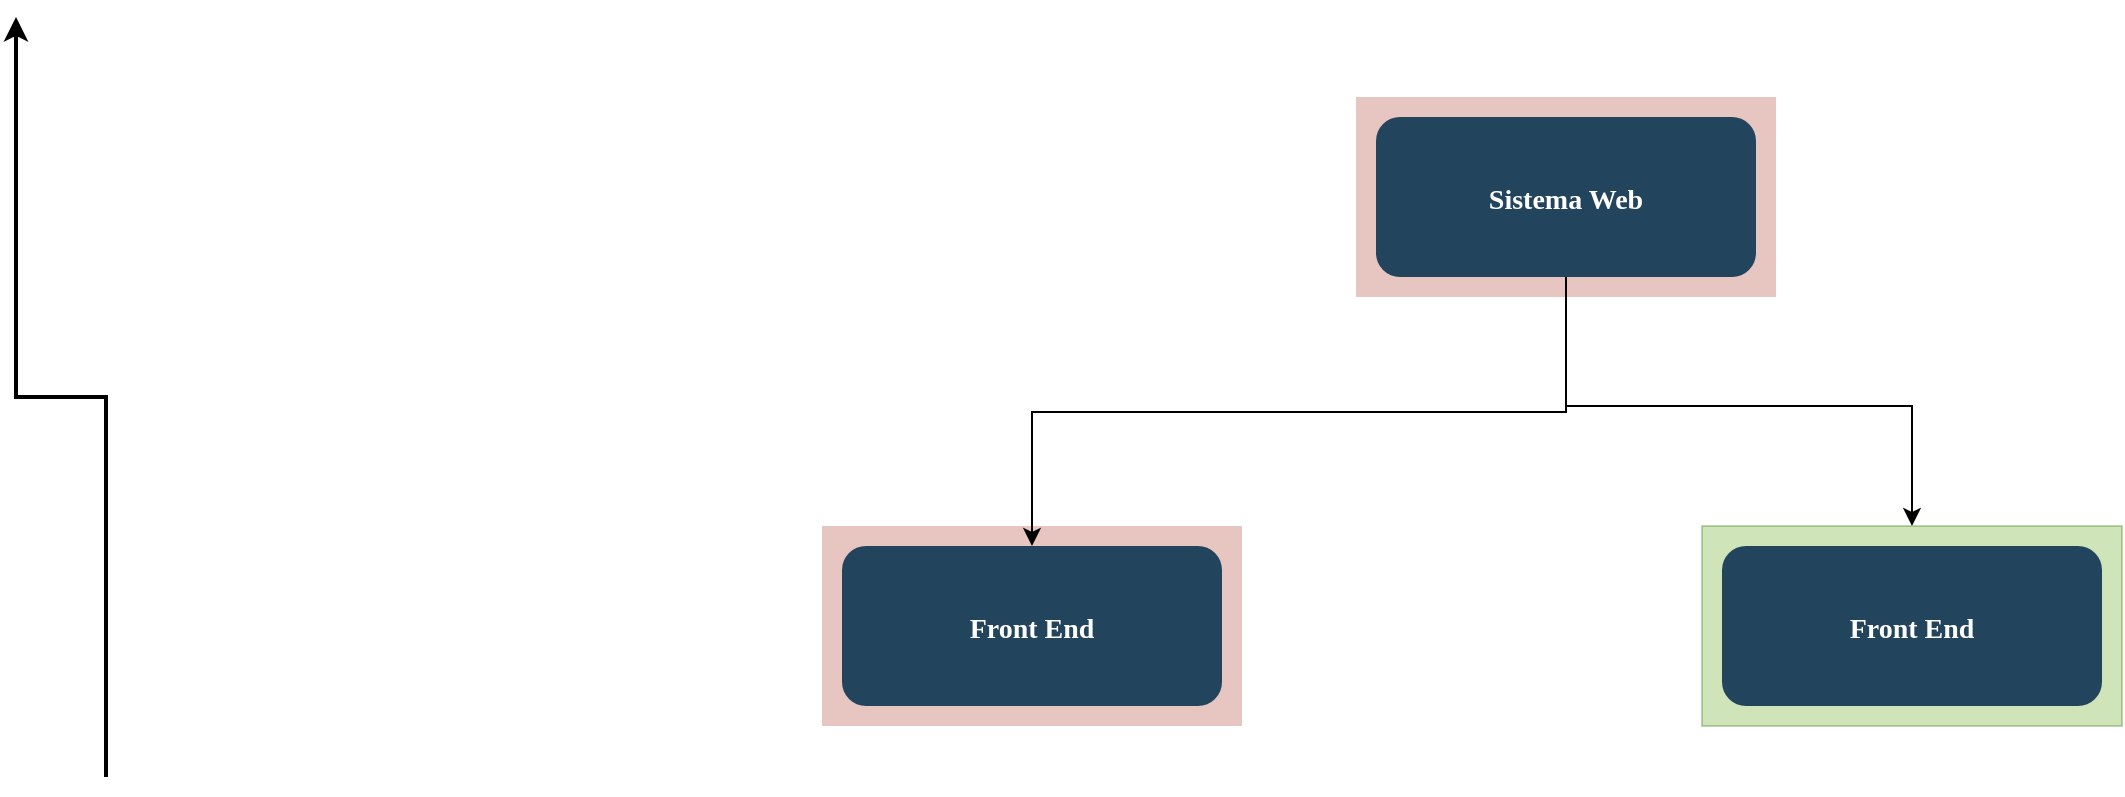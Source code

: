 <mxfile version="21.6.8" type="github">
  <diagram name="Page-1" id="2c0d36ab-eaac-3732-788b-9136903baeff">
    <mxGraphModel dx="879" dy="521" grid="1" gridSize="10" guides="1" tooltips="1" connect="1" arrows="1" fold="1" page="1" pageScale="1.5" pageWidth="1169" pageHeight="827" background="none" math="0" shadow="0">
      <root>
        <mxCell id="0" />
        <mxCell id="1" parent="0" />
        <mxCell id="0CL1sWedyBkSujYxzl9q-125" value="" style="fillColor=#AE4132;strokeColor=none;opacity=30;" vertex="1" parent="1">
          <mxGeometry x="480" y="390" width="210" height="100.0" as="geometry" />
        </mxCell>
        <mxCell id="123" value="" style="fillColor=#AE4132;strokeColor=none;opacity=30;" parent="1" vertex="1">
          <mxGeometry x="747" y="175.5" width="210" height="100.0" as="geometry" />
        </mxCell>
        <mxCell id="0CL1sWedyBkSujYxzl9q-127" style="edgeStyle=orthogonalEdgeStyle;rounded=0;orthogonalLoop=1;jettySize=auto;html=1;exitX=0.5;exitY=1;exitDx=0;exitDy=0;" edge="1" parent="1" source="2" target="0CL1sWedyBkSujYxzl9q-123">
          <mxGeometry relative="1" as="geometry">
            <Array as="points">
              <mxPoint x="852" y="333" />
              <mxPoint x="585" y="333" />
            </Array>
          </mxGeometry>
        </mxCell>
        <mxCell id="0CL1sWedyBkSujYxzl9q-130" style="edgeStyle=orthogonalEdgeStyle;rounded=0;orthogonalLoop=1;jettySize=auto;html=1;entryX=0.5;entryY=0;entryDx=0;entryDy=0;" edge="1" parent="1" source="2" target="0CL1sWedyBkSujYxzl9q-129">
          <mxGeometry relative="1" as="geometry">
            <Array as="points">
              <mxPoint x="852" y="330" />
              <mxPoint x="1025" y="330" />
            </Array>
          </mxGeometry>
        </mxCell>
        <mxCell id="2" value="Sistema Web" style="rounded=1;fillColor=#23445D;gradientColor=none;strokeColor=none;fontColor=#FFFFFF;fontStyle=1;fontFamily=Tahoma;fontSize=14" parent="1" vertex="1">
          <mxGeometry x="757" y="185.5" width="190" height="80" as="geometry" />
        </mxCell>
        <mxCell id="107" value="" style="edgeStyle=elbowEdgeStyle;elbow=vertical;rounded=0;strokeWidth=2" parent="1" target="15" edge="1">
          <mxGeometry x="-23" y="135.5" width="100" height="100" as="geometry">
            <mxPoint x="122" y="515.5" as="sourcePoint" />
            <mxPoint x="77" y="135.5" as="targetPoint" />
          </mxGeometry>
        </mxCell>
        <mxCell id="0CL1sWedyBkSujYxzl9q-123" value="Front End" style="rounded=1;fillColor=#23445D;gradientColor=none;strokeColor=none;fontColor=#FFFFFF;fontStyle=1;fontFamily=Tahoma;fontSize=14" vertex="1" parent="1">
          <mxGeometry x="490" y="400" width="190" height="80" as="geometry" />
        </mxCell>
        <mxCell id="0CL1sWedyBkSujYxzl9q-129" value="" style="fillColor=#60a917;strokeColor=#2D7600;opacity=30;fontColor=#ffffff;" vertex="1" parent="1">
          <mxGeometry x="920" y="390" width="210" height="100.0" as="geometry" />
        </mxCell>
        <mxCell id="0CL1sWedyBkSujYxzl9q-128" value="Front End" style="rounded=1;fillColor=#23445D;gradientColor=none;strokeColor=none;fontColor=#FFFFFF;fontStyle=1;fontFamily=Tahoma;fontSize=14" vertex="1" parent="1">
          <mxGeometry x="930" y="400" width="190" height="80" as="geometry" />
        </mxCell>
      </root>
    </mxGraphModel>
  </diagram>
</mxfile>
